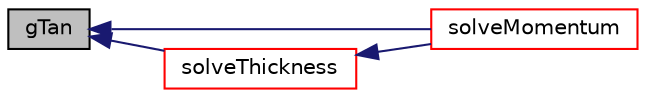digraph "gTan"
{
  bgcolor="transparent";
  edge [fontname="Helvetica",fontsize="10",labelfontname="Helvetica",labelfontsize="10"];
  node [fontname="Helvetica",fontsize="10",shape=record];
  rankdir="LR";
  Node1 [label="gTan",height=0.2,width=0.4,color="black", fillcolor="grey75", style="filled", fontcolor="black"];
  Node1 -> Node2 [dir="back",color="midnightblue",fontsize="10",style="solid",fontname="Helvetica"];
  Node2 [label="solveMomentum",height=0.2,width=0.4,color="red",URL="$a01261.html#aaba5d5ef7ac2693c87b0b31a7605f178",tooltip="Solve for film velocity. "];
  Node1 -> Node3 [dir="back",color="midnightblue",fontsize="10",style="solid",fontname="Helvetica"];
  Node3 [label="solveThickness",height=0.2,width=0.4,color="red",URL="$a01261.html#a38ccae6e6751502d71d2490fca96a516",tooltip="Solve coupled velocity-thickness equations. "];
  Node3 -> Node2 [dir="back",color="midnightblue",fontsize="10",style="solid",fontname="Helvetica"];
}
